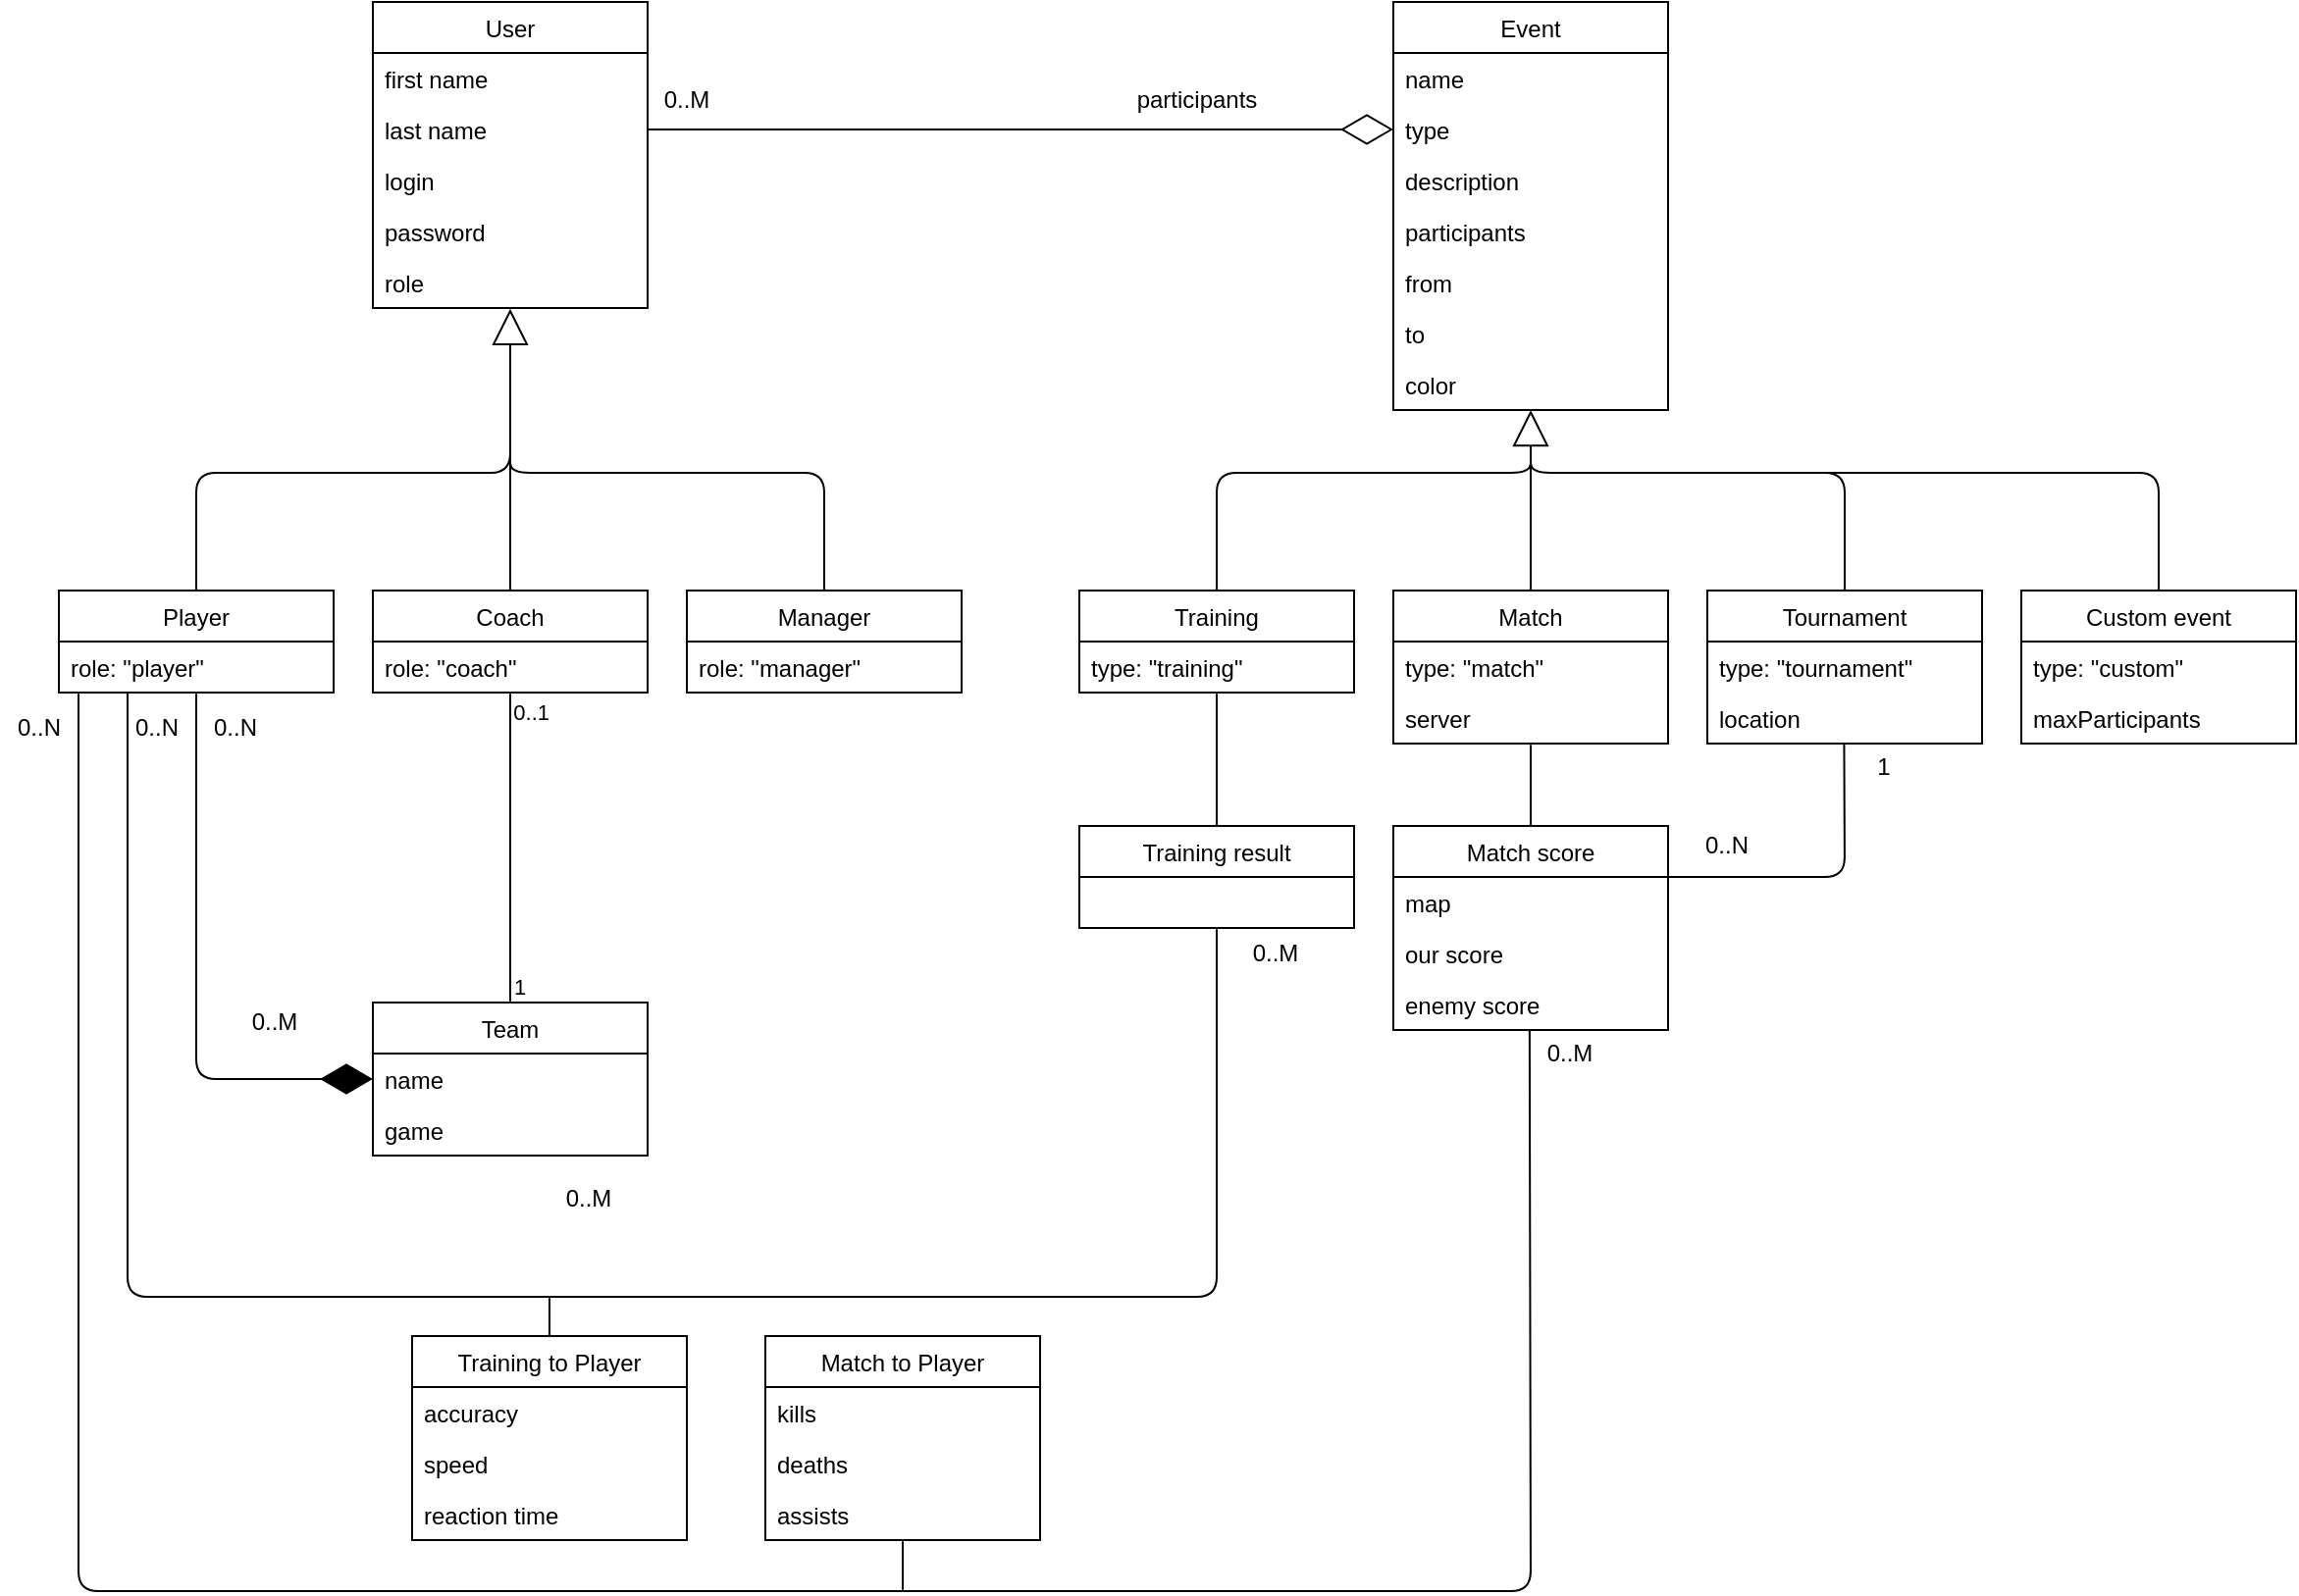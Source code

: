 <mxfile version="14.1.1" type="github">
  <diagram name="Page-1" id="9f46799a-70d6-7492-0946-bef42562c5a5">
    <mxGraphModel dx="1422" dy="1587" grid="1" gridSize="10" guides="1" tooltips="1" connect="1" arrows="1" fold="1" page="1" pageScale="1" pageWidth="1100" pageHeight="850" background="#ffffff" math="0" shadow="0">
      <root>
        <mxCell id="0" />
        <mxCell id="1" parent="0" />
        <mxCell id="-_pgTqp3qG2hkj3o-jc9-15" value="" style="endArrow=block;endSize=16;endFill=0;html=1;exitX=0.5;exitY=0;exitDx=0;exitDy=0;entryX=0.5;entryY=1.015;entryDx=0;entryDy=0;entryPerimeter=0;" parent="1" target="NWaXI-73P_ARyc7S3DBA-15" edge="1">
          <mxGeometry width="160" relative="1" as="geometry">
            <mxPoint x="110" y="250" as="sourcePoint" />
            <mxPoint x="270" y="210" as="targetPoint" />
            <Array as="points">
              <mxPoint x="110" y="190" />
              <mxPoint x="270" y="190" />
            </Array>
          </mxGeometry>
        </mxCell>
        <mxCell id="-_pgTqp3qG2hkj3o-jc9-16" value="" style="endArrow=none;html=1;exitX=0.5;exitY=0;exitDx=0;exitDy=0;" parent="1" edge="1">
          <mxGeometry width="50" height="50" relative="1" as="geometry">
            <mxPoint x="270" y="250" as="sourcePoint" />
            <mxPoint x="270" y="180" as="targetPoint" />
          </mxGeometry>
        </mxCell>
        <mxCell id="-_pgTqp3qG2hkj3o-jc9-17" value="" style="endArrow=none;html=1;exitX=0.5;exitY=0;exitDx=0;exitDy=0;" parent="1" edge="1">
          <mxGeometry width="50" height="50" relative="1" as="geometry">
            <mxPoint x="430" y="250" as="sourcePoint" />
            <mxPoint x="270" y="180" as="targetPoint" />
            <Array as="points">
              <mxPoint x="430" y="190" />
              <mxPoint x="270" y="190" />
            </Array>
          </mxGeometry>
        </mxCell>
        <mxCell id="-_pgTqp3qG2hkj3o-jc9-1" value="User" style="swimlane;fontStyle=0;childLayout=stackLayout;horizontal=1;startSize=26;fillColor=none;horizontalStack=0;resizeParent=1;resizeParentMax=0;resizeLast=0;collapsible=1;marginBottom=0;" parent="1" vertex="1">
          <mxGeometry x="200" y="-50" width="140" height="156" as="geometry">
            <mxRectangle x="200" y="30" width="90" height="26" as="alternateBounds" />
          </mxGeometry>
        </mxCell>
        <mxCell id="-_pgTqp3qG2hkj3o-jc9-6" value="first name" style="text;strokeColor=none;fillColor=none;align=left;verticalAlign=top;spacingLeft=4;spacingRight=4;overflow=hidden;rotatable=0;points=[[0,0.5],[1,0.5]];portConstraint=eastwest;" parent="-_pgTqp3qG2hkj3o-jc9-1" vertex="1">
          <mxGeometry y="26" width="140" height="26" as="geometry" />
        </mxCell>
        <mxCell id="ADOGvdhmfN3bZAimNRa--1" value="last name" style="text;strokeColor=none;fillColor=none;align=left;verticalAlign=top;spacingLeft=4;spacingRight=4;overflow=hidden;rotatable=0;points=[[0,0.5],[1,0.5]];portConstraint=eastwest;" parent="-_pgTqp3qG2hkj3o-jc9-1" vertex="1">
          <mxGeometry y="52" width="140" height="26" as="geometry" />
        </mxCell>
        <mxCell id="-_pgTqp3qG2hkj3o-jc9-7" value="login" style="text;strokeColor=none;fillColor=none;align=left;verticalAlign=top;spacingLeft=4;spacingRight=4;overflow=hidden;rotatable=0;points=[[0,0.5],[1,0.5]];portConstraint=eastwest;" parent="-_pgTqp3qG2hkj3o-jc9-1" vertex="1">
          <mxGeometry y="78" width="140" height="26" as="geometry" />
        </mxCell>
        <mxCell id="-_pgTqp3qG2hkj3o-jc9-8" value="password" style="text;strokeColor=none;fillColor=none;align=left;verticalAlign=top;spacingLeft=4;spacingRight=4;overflow=hidden;rotatable=0;points=[[0,0.5],[1,0.5]];portConstraint=eastwest;" parent="-_pgTqp3qG2hkj3o-jc9-1" vertex="1">
          <mxGeometry y="104" width="140" height="26" as="geometry" />
        </mxCell>
        <mxCell id="NWaXI-73P_ARyc7S3DBA-15" value="role" style="text;strokeColor=none;fillColor=none;align=left;verticalAlign=top;spacingLeft=4;spacingRight=4;overflow=hidden;rotatable=0;points=[[0,0.5],[1,0.5]];portConstraint=eastwest;" parent="-_pgTqp3qG2hkj3o-jc9-1" vertex="1">
          <mxGeometry y="130" width="140" height="26" as="geometry" />
        </mxCell>
        <mxCell id="-_pgTqp3qG2hkj3o-jc9-22" value="" style="endArrow=diamondThin;endFill=1;endSize=24;html=1;entryX=0;entryY=0.5;entryDx=0;entryDy=0;exitX=0.5;exitY=1;exitDx=0;exitDy=0;" parent="1" target="-_pgTqp3qG2hkj3o-jc9-18" edge="1">
          <mxGeometry width="160" relative="1" as="geometry">
            <mxPoint x="110" y="302" as="sourcePoint" />
            <mxPoint x="400" y="380" as="targetPoint" />
            <Array as="points">
              <mxPoint x="110" y="499" />
            </Array>
          </mxGeometry>
        </mxCell>
        <mxCell id="-_pgTqp3qG2hkj3o-jc9-23" value="0..M" style="text;html=1;strokeColor=none;fillColor=none;align=center;verticalAlign=middle;whiteSpace=wrap;rounded=0;" parent="1" vertex="1">
          <mxGeometry x="130" y="460" width="40" height="20" as="geometry" />
        </mxCell>
        <mxCell id="-_pgTqp3qG2hkj3o-jc9-24" value="0..N" style="text;html=1;strokeColor=none;fillColor=none;align=center;verticalAlign=middle;whiteSpace=wrap;rounded=0;" parent="1" vertex="1">
          <mxGeometry x="110" y="310" width="40" height="20" as="geometry" />
        </mxCell>
        <mxCell id="-_pgTqp3qG2hkj3o-jc9-25" value="" style="endArrow=none;html=1;edgeStyle=orthogonalEdgeStyle;entryX=0.5;entryY=1;entryDx=0;entryDy=0;exitX=0.5;exitY=0;exitDx=0;exitDy=0;" parent="1" source="-_pgTqp3qG2hkj3o-jc9-18" edge="1">
          <mxGeometry relative="1" as="geometry">
            <mxPoint x="350" y="410" as="sourcePoint" />
            <mxPoint x="270" y="302" as="targetPoint" />
            <Array as="points">
              <mxPoint x="270" y="440" />
              <mxPoint x="270" y="440" />
            </Array>
          </mxGeometry>
        </mxCell>
        <mxCell id="-_pgTqp3qG2hkj3o-jc9-26" value="1" style="edgeLabel;resizable=0;html=1;align=left;verticalAlign=bottom;" parent="-_pgTqp3qG2hkj3o-jc9-25" connectable="0" vertex="1">
          <mxGeometry x="-1" relative="1" as="geometry" />
        </mxCell>
        <mxCell id="-_pgTqp3qG2hkj3o-jc9-27" value="0..1" style="edgeLabel;resizable=0;html=1;align=right;verticalAlign=bottom;" parent="-_pgTqp3qG2hkj3o-jc9-25" connectable="0" vertex="1">
          <mxGeometry x="1" relative="1" as="geometry">
            <mxPoint x="20" y="18.03" as="offset" />
          </mxGeometry>
        </mxCell>
        <mxCell id="-_pgTqp3qG2hkj3o-jc9-28" value="Event" style="swimlane;fontStyle=0;childLayout=stackLayout;horizontal=1;startSize=26;fillColor=none;horizontalStack=0;resizeParent=1;resizeParentMax=0;resizeLast=0;collapsible=1;marginBottom=0;" parent="1" vertex="1">
          <mxGeometry x="720" y="-50" width="140" height="208" as="geometry" />
        </mxCell>
        <mxCell id="-_pgTqp3qG2hkj3o-jc9-29" value="name" style="text;strokeColor=none;fillColor=none;align=left;verticalAlign=top;spacingLeft=4;spacingRight=4;overflow=hidden;rotatable=0;points=[[0,0.5],[1,0.5]];portConstraint=eastwest;" parent="-_pgTqp3qG2hkj3o-jc9-28" vertex="1">
          <mxGeometry y="26" width="140" height="26" as="geometry" />
        </mxCell>
        <mxCell id="-_pgTqp3qG2hkj3o-jc9-30" value="type" style="text;strokeColor=none;fillColor=none;align=left;verticalAlign=top;spacingLeft=4;spacingRight=4;overflow=hidden;rotatable=0;points=[[0,0.5],[1,0.5]];portConstraint=eastwest;" parent="-_pgTqp3qG2hkj3o-jc9-28" vertex="1">
          <mxGeometry y="52" width="140" height="26" as="geometry" />
        </mxCell>
        <mxCell id="ADOGvdhmfN3bZAimNRa--16" value="description" style="text;strokeColor=none;fillColor=none;align=left;verticalAlign=top;spacingLeft=4;spacingRight=4;overflow=hidden;rotatable=0;points=[[0,0.5],[1,0.5]];portConstraint=eastwest;" parent="-_pgTqp3qG2hkj3o-jc9-28" vertex="1">
          <mxGeometry y="78" width="140" height="26" as="geometry" />
        </mxCell>
        <mxCell id="-_pgTqp3qG2hkj3o-jc9-31" value="participants" style="text;strokeColor=none;fillColor=none;align=left;verticalAlign=top;spacingLeft=4;spacingRight=4;overflow=hidden;rotatable=0;points=[[0,0.5],[1,0.5]];portConstraint=eastwest;" parent="-_pgTqp3qG2hkj3o-jc9-28" vertex="1">
          <mxGeometry y="104" width="140" height="26" as="geometry" />
        </mxCell>
        <mxCell id="NWaXI-73P_ARyc7S3DBA-1" value="from" style="text;strokeColor=none;fillColor=none;align=left;verticalAlign=top;spacingLeft=4;spacingRight=4;overflow=hidden;rotatable=0;points=[[0,0.5],[1,0.5]];portConstraint=eastwest;" parent="-_pgTqp3qG2hkj3o-jc9-28" vertex="1">
          <mxGeometry y="130" width="140" height="26" as="geometry" />
        </mxCell>
        <mxCell id="NWaXI-73P_ARyc7S3DBA-2" value="to" style="text;strokeColor=none;fillColor=none;align=left;verticalAlign=top;spacingLeft=4;spacingRight=4;overflow=hidden;rotatable=0;points=[[0,0.5],[1,0.5]];portConstraint=eastwest;" parent="-_pgTqp3qG2hkj3o-jc9-28" vertex="1">
          <mxGeometry y="156" width="140" height="26" as="geometry" />
        </mxCell>
        <mxCell id="NWaXI-73P_ARyc7S3DBA-3" value="color" style="text;strokeColor=none;fillColor=none;align=left;verticalAlign=top;spacingLeft=4;spacingRight=4;overflow=hidden;rotatable=0;points=[[0,0.5],[1,0.5]];portConstraint=eastwest;" parent="-_pgTqp3qG2hkj3o-jc9-28" vertex="1">
          <mxGeometry y="182" width="140" height="26" as="geometry" />
        </mxCell>
        <mxCell id="-_pgTqp3qG2hkj3o-jc9-37" value="" style="endArrow=block;endSize=16;endFill=0;html=1;exitX=0.5;exitY=0;exitDx=0;exitDy=0;entryX=0.5;entryY=1;entryDx=0;entryDy=0;" parent="1" target="-_pgTqp3qG2hkj3o-jc9-28" edge="1">
          <mxGeometry width="160" relative="1" as="geometry">
            <mxPoint x="790" y="250" as="sourcePoint" />
            <mxPoint x="890" y="450" as="targetPoint" />
          </mxGeometry>
        </mxCell>
        <mxCell id="-_pgTqp3qG2hkj3o-jc9-40" value="" style="endArrow=none;html=1;exitX=0.5;exitY=0;exitDx=0;exitDy=0;" parent="1" edge="1">
          <mxGeometry width="50" height="50" relative="1" as="geometry">
            <mxPoint x="950" y="250" as="sourcePoint" />
            <mxPoint x="790" y="180" as="targetPoint" />
            <Array as="points">
              <mxPoint x="950" y="190" />
              <mxPoint x="790" y="190" />
            </Array>
          </mxGeometry>
        </mxCell>
        <mxCell id="-_pgTqp3qG2hkj3o-jc9-43" value="" style="endArrow=none;html=1;exitX=0.5;exitY=0;exitDx=0;exitDy=0;" parent="1" edge="1">
          <mxGeometry width="50" height="50" relative="1" as="geometry">
            <mxPoint x="630" y="250" as="sourcePoint" />
            <mxPoint x="790" y="180" as="targetPoint" />
            <Array as="points">
              <mxPoint x="630" y="190" />
              <mxPoint x="790" y="190" />
            </Array>
          </mxGeometry>
        </mxCell>
        <mxCell id="-_pgTqp3qG2hkj3o-jc9-45" value="" style="endArrow=diamondThin;endFill=0;endSize=24;html=1;entryX=0;entryY=0.5;entryDx=0;entryDy=0;exitX=1;exitY=0.5;exitDx=0;exitDy=0;" parent="1" target="-_pgTqp3qG2hkj3o-jc9-30" edge="1">
          <mxGeometry width="160" relative="1" as="geometry">
            <mxPoint x="340" y="15" as="sourcePoint" />
            <mxPoint x="710" y="100" as="targetPoint" />
          </mxGeometry>
        </mxCell>
        <mxCell id="-_pgTqp3qG2hkj3o-jc9-49" value="0..M" style="text;html=1;strokeColor=none;fillColor=none;align=center;verticalAlign=middle;whiteSpace=wrap;rounded=0;" parent="1" vertex="1">
          <mxGeometry x="290" y="550" width="40" height="20" as="geometry" />
        </mxCell>
        <mxCell id="-_pgTqp3qG2hkj3o-jc9-52" value="" style="endArrow=none;html=1;exitX=0.5;exitY=0;exitDx=0;exitDy=0;" parent="1" edge="1">
          <mxGeometry width="50" height="50" relative="1" as="geometry">
            <mxPoint x="1110" y="250" as="sourcePoint" />
            <mxPoint x="940" y="190" as="targetPoint" />
            <Array as="points">
              <mxPoint x="1110" y="190" />
            </Array>
          </mxGeometry>
        </mxCell>
        <mxCell id="-_pgTqp3qG2hkj3o-jc9-53" value="Training result" style="swimlane;fontStyle=0;childLayout=stackLayout;horizontal=1;startSize=26;fillColor=none;horizontalStack=0;resizeParent=1;resizeParentMax=0;resizeLast=0;collapsible=1;marginBottom=0;" parent="1" vertex="1">
          <mxGeometry x="560" y="370" width="140" height="52" as="geometry" />
        </mxCell>
        <mxCell id="-_pgTqp3qG2hkj3o-jc9-57" value="" style="endArrow=none;html=1;entryX=0.5;entryY=1;entryDx=0;entryDy=0;exitX=0.5;exitY=0;exitDx=0;exitDy=0;" parent="1" source="-_pgTqp3qG2hkj3o-jc9-53" edge="1">
          <mxGeometry width="50" height="50" relative="1" as="geometry">
            <mxPoint x="790" y="510" as="sourcePoint" />
            <mxPoint x="630" y="302" as="targetPoint" />
          </mxGeometry>
        </mxCell>
        <mxCell id="-_pgTqp3qG2hkj3o-jc9-18" value="Team" style="swimlane;fontStyle=0;childLayout=stackLayout;horizontal=1;startSize=26;fillColor=none;horizontalStack=0;resizeParent=1;resizeParentMax=0;resizeLast=0;collapsible=1;marginBottom=0;" parent="1" vertex="1">
          <mxGeometry x="200" y="460" width="140" height="78" as="geometry" />
        </mxCell>
        <mxCell id="-_pgTqp3qG2hkj3o-jc9-19" value="name" style="text;strokeColor=none;fillColor=none;align=left;verticalAlign=top;spacingLeft=4;spacingRight=4;overflow=hidden;rotatable=0;points=[[0,0.5],[1,0.5]];portConstraint=eastwest;" parent="-_pgTqp3qG2hkj3o-jc9-18" vertex="1">
          <mxGeometry y="26" width="140" height="26" as="geometry" />
        </mxCell>
        <mxCell id="NWaXI-73P_ARyc7S3DBA-21" value="game" style="text;strokeColor=none;fillColor=none;align=left;verticalAlign=top;spacingLeft=4;spacingRight=4;overflow=hidden;rotatable=0;points=[[0,0.5],[1,0.5]];portConstraint=eastwest;" parent="-_pgTqp3qG2hkj3o-jc9-18" vertex="1">
          <mxGeometry y="52" width="140" height="26" as="geometry" />
        </mxCell>
        <mxCell id="-_pgTqp3qG2hkj3o-jc9-59" value="" style="endArrow=none;html=1;entryX=0.5;entryY=1;entryDx=0;entryDy=0;exitX=0.25;exitY=1;exitDx=0;exitDy=0;" parent="1" target="-_pgTqp3qG2hkj3o-jc9-53" edge="1">
          <mxGeometry width="50" height="50" relative="1" as="geometry">
            <mxPoint x="75" y="302" as="sourcePoint" />
            <mxPoint x="660" y="590" as="targetPoint" />
            <Array as="points">
              <mxPoint x="75" y="610" />
              <mxPoint x="630" y="610" />
            </Array>
          </mxGeometry>
        </mxCell>
        <mxCell id="-_pgTqp3qG2hkj3o-jc9-60" value="0..M" style="text;html=1;strokeColor=none;fillColor=none;align=center;verticalAlign=middle;whiteSpace=wrap;rounded=0;" parent="1" vertex="1">
          <mxGeometry x="640" y="425" width="40" height="20" as="geometry" />
        </mxCell>
        <mxCell id="-_pgTqp3qG2hkj3o-jc9-61" value="0..N" style="text;html=1;strokeColor=none;fillColor=none;align=center;verticalAlign=middle;whiteSpace=wrap;rounded=0;" parent="1" vertex="1">
          <mxGeometry x="70" y="310" width="40" height="20" as="geometry" />
        </mxCell>
        <mxCell id="-_pgTqp3qG2hkj3o-jc9-66" value="" style="endArrow=none;html=1;exitX=0.5;exitY=0;exitDx=0;exitDy=0;" parent="1" source="-_pgTqp3qG2hkj3o-jc9-62" edge="1">
          <mxGeometry width="50" height="50" relative="1" as="geometry">
            <mxPoint x="150" y="700" as="sourcePoint" />
            <mxPoint x="290" y="610" as="targetPoint" />
          </mxGeometry>
        </mxCell>
        <mxCell id="-_pgTqp3qG2hkj3o-jc9-69" value="0..M" style="text;html=1;strokeColor=none;fillColor=none;align=center;verticalAlign=middle;whiteSpace=wrap;rounded=0;" parent="1" vertex="1">
          <mxGeometry x="790" y="476" width="40" height="20" as="geometry" />
        </mxCell>
        <mxCell id="-_pgTqp3qG2hkj3o-jc9-70" value="" style="endArrow=none;html=1;exitX=0.5;exitY=0;exitDx=0;exitDy=0;entryX=0.5;entryY=1.022;entryDx=0;entryDy=0;entryPerimeter=0;" parent="1" target="ADOGvdhmfN3bZAimNRa--6" edge="1">
          <mxGeometry width="50" height="50" relative="1" as="geometry">
            <mxPoint x="790" y="370" as="sourcePoint" />
            <mxPoint x="820" y="350" as="targetPoint" />
          </mxGeometry>
        </mxCell>
        <mxCell id="-_pgTqp3qG2hkj3o-jc9-71" value="" style="endArrow=none;html=1;entryX=1;entryY=0.5;entryDx=0;entryDy=0;exitX=0.498;exitY=1.021;exitDx=0;exitDy=0;exitPerimeter=0;" parent="1" source="y9PZeG7ytamyU-XKeHPz-3" edge="1">
          <mxGeometry width="50" height="50" relative="1" as="geometry">
            <mxPoint x="950" y="302" as="sourcePoint" />
            <mxPoint x="860" y="396" as="targetPoint" />
            <Array as="points">
              <mxPoint x="950" y="396" />
            </Array>
          </mxGeometry>
        </mxCell>
        <mxCell id="-_pgTqp3qG2hkj3o-jc9-72" value="0..N" style="text;html=1;strokeColor=none;fillColor=none;align=center;verticalAlign=middle;whiteSpace=wrap;rounded=0;" parent="1" vertex="1">
          <mxGeometry x="870" y="370" width="40" height="20" as="geometry" />
        </mxCell>
        <mxCell id="-_pgTqp3qG2hkj3o-jc9-73" value="1" style="text;html=1;strokeColor=none;fillColor=none;align=center;verticalAlign=middle;whiteSpace=wrap;rounded=0;" parent="1" vertex="1">
          <mxGeometry x="950" y="330" width="40" height="20" as="geometry" />
        </mxCell>
        <mxCell id="-_pgTqp3qG2hkj3o-jc9-74" value="" style="endArrow=none;html=1;entryX=0.496;entryY=1.002;entryDx=0;entryDy=0;entryPerimeter=0;" parent="1" target="NWaXI-73P_ARyc7S3DBA-20" edge="1">
          <mxGeometry width="50" height="50" relative="1" as="geometry">
            <mxPoint x="50" y="302" as="sourcePoint" />
            <mxPoint x="790" y="422" as="targetPoint" />
            <Array as="points">
              <mxPoint x="50" y="760" />
              <mxPoint x="790" y="760" />
            </Array>
          </mxGeometry>
        </mxCell>
        <mxCell id="-_pgTqp3qG2hkj3o-jc9-75" value="0..N" style="text;html=1;strokeColor=none;fillColor=none;align=center;verticalAlign=middle;whiteSpace=wrap;rounded=0;" parent="1" vertex="1">
          <mxGeometry x="10" y="310" width="40" height="20" as="geometry" />
        </mxCell>
        <mxCell id="-_pgTqp3qG2hkj3o-jc9-62" value="Training to Player" style="swimlane;fontStyle=0;childLayout=stackLayout;horizontal=1;startSize=26;fillColor=none;horizontalStack=0;resizeParent=1;resizeParentMax=0;resizeLast=0;collapsible=1;marginBottom=0;" parent="1" vertex="1">
          <mxGeometry x="220" y="630" width="140" height="104" as="geometry" />
        </mxCell>
        <mxCell id="-_pgTqp3qG2hkj3o-jc9-63" value="accuracy" style="text;strokeColor=none;fillColor=none;align=left;verticalAlign=top;spacingLeft=4;spacingRight=4;overflow=hidden;rotatable=0;points=[[0,0.5],[1,0.5]];portConstraint=eastwest;" parent="-_pgTqp3qG2hkj3o-jc9-62" vertex="1">
          <mxGeometry y="26" width="140" height="26" as="geometry" />
        </mxCell>
        <mxCell id="NWaXI-73P_ARyc7S3DBA-16" value="speed" style="text;strokeColor=none;fillColor=none;align=left;verticalAlign=top;spacingLeft=4;spacingRight=4;overflow=hidden;rotatable=0;points=[[0,0.5],[1,0.5]];portConstraint=eastwest;" parent="-_pgTqp3qG2hkj3o-jc9-62" vertex="1">
          <mxGeometry y="52" width="140" height="26" as="geometry" />
        </mxCell>
        <mxCell id="-_pgTqp3qG2hkj3o-jc9-67" value="reaction time" style="text;strokeColor=none;fillColor=none;align=left;verticalAlign=top;spacingLeft=4;spacingRight=4;overflow=hidden;rotatable=0;points=[[0,0.5],[1,0.5]];portConstraint=eastwest;" parent="-_pgTqp3qG2hkj3o-jc9-62" vertex="1">
          <mxGeometry y="78" width="140" height="26" as="geometry" />
        </mxCell>
        <mxCell id="-_pgTqp3qG2hkj3o-jc9-76" value="Match to Player" style="swimlane;fontStyle=0;childLayout=stackLayout;horizontal=1;startSize=26;fillColor=none;horizontalStack=0;resizeParent=1;resizeParentMax=0;resizeLast=0;collapsible=1;marginBottom=0;" parent="1" vertex="1">
          <mxGeometry x="400" y="630" width="140" height="104" as="geometry" />
        </mxCell>
        <mxCell id="-_pgTqp3qG2hkj3o-jc9-77" value="kills" style="text;strokeColor=none;fillColor=none;align=left;verticalAlign=top;spacingLeft=4;spacingRight=4;overflow=hidden;rotatable=0;points=[[0,0.5],[1,0.5]];portConstraint=eastwest;" parent="-_pgTqp3qG2hkj3o-jc9-76" vertex="1">
          <mxGeometry y="26" width="140" height="26" as="geometry" />
        </mxCell>
        <mxCell id="-_pgTqp3qG2hkj3o-jc9-80" value="deaths" style="text;strokeColor=none;fillColor=none;align=left;verticalAlign=top;spacingLeft=4;spacingRight=4;overflow=hidden;rotatable=0;points=[[0,0.5],[1,0.5]];portConstraint=eastwest;" parent="-_pgTqp3qG2hkj3o-jc9-76" vertex="1">
          <mxGeometry y="52" width="140" height="26" as="geometry" />
        </mxCell>
        <mxCell id="-_pgTqp3qG2hkj3o-jc9-81" value="assists" style="text;strokeColor=none;fillColor=none;align=left;verticalAlign=top;spacingLeft=4;spacingRight=4;overflow=hidden;rotatable=0;points=[[0,0.5],[1,0.5]];portConstraint=eastwest;" parent="-_pgTqp3qG2hkj3o-jc9-76" vertex="1">
          <mxGeometry y="78" width="140" height="26" as="geometry" />
        </mxCell>
        <mxCell id="-_pgTqp3qG2hkj3o-jc9-79" value="" style="endArrow=none;html=1;entryX=0.5;entryY=1;entryDx=0;entryDy=0;" parent="1" target="-_pgTqp3qG2hkj3o-jc9-76" edge="1">
          <mxGeometry width="50" height="50" relative="1" as="geometry">
            <mxPoint x="470" y="760" as="sourcePoint" />
            <mxPoint x="490" y="750" as="targetPoint" />
          </mxGeometry>
        </mxCell>
        <mxCell id="-_pgTqp3qG2hkj3o-jc9-85" value="Custom event" style="swimlane;fontStyle=0;childLayout=stackLayout;horizontal=1;startSize=26;fillColor=none;horizontalStack=0;resizeParent=1;resizeParentMax=0;resizeLast=0;collapsible=1;marginBottom=0;" parent="1" vertex="1">
          <mxGeometry x="1040" y="250" width="140" height="78" as="geometry" />
        </mxCell>
        <mxCell id="-_pgTqp3qG2hkj3o-jc9-86" value="type: &quot;custom&quot;" style="text;strokeColor=none;fillColor=none;align=left;verticalAlign=top;spacingLeft=4;spacingRight=4;overflow=hidden;rotatable=0;points=[[0,0.5],[1,0.5]];portConstraint=eastwest;" parent="-_pgTqp3qG2hkj3o-jc9-85" vertex="1">
          <mxGeometry y="26" width="140" height="26" as="geometry" />
        </mxCell>
        <mxCell id="Aos0xwB8x2gIzNBSzXU1-1" value="maxParticipants" style="text;strokeColor=none;fillColor=none;align=left;verticalAlign=top;spacingLeft=4;spacingRight=4;overflow=hidden;rotatable=0;points=[[0,0.5],[1,0.5]];portConstraint=eastwest;" vertex="1" parent="-_pgTqp3qG2hkj3o-jc9-85">
          <mxGeometry y="52" width="140" height="26" as="geometry" />
        </mxCell>
        <mxCell id="NWaXI-73P_ARyc7S3DBA-5" value="Player" style="swimlane;fontStyle=0;childLayout=stackLayout;horizontal=1;startSize=26;fillColor=none;horizontalStack=0;resizeParent=1;resizeParentMax=0;resizeLast=0;collapsible=1;marginBottom=0;" parent="1" vertex="1">
          <mxGeometry x="40" y="250" width="140" height="52" as="geometry" />
        </mxCell>
        <mxCell id="NWaXI-73P_ARyc7S3DBA-6" value="role: &quot;player&quot;" style="text;strokeColor=none;fillColor=none;align=left;verticalAlign=top;spacingLeft=4;spacingRight=4;overflow=hidden;rotatable=0;points=[[0,0.5],[1,0.5]];portConstraint=eastwest;" parent="NWaXI-73P_ARyc7S3DBA-5" vertex="1">
          <mxGeometry y="26" width="140" height="26" as="geometry" />
        </mxCell>
        <mxCell id="NWaXI-73P_ARyc7S3DBA-9" value="Coach" style="swimlane;fontStyle=0;childLayout=stackLayout;horizontal=1;startSize=26;fillColor=none;horizontalStack=0;resizeParent=1;resizeParentMax=0;resizeLast=0;collapsible=1;marginBottom=0;" parent="1" vertex="1">
          <mxGeometry x="200" y="250" width="140" height="52" as="geometry" />
        </mxCell>
        <mxCell id="NWaXI-73P_ARyc7S3DBA-10" value="role: &quot;coach&quot;" style="text;strokeColor=none;fillColor=none;align=left;verticalAlign=top;spacingLeft=4;spacingRight=4;overflow=hidden;rotatable=0;points=[[0,0.5],[1,0.5]];portConstraint=eastwest;" parent="NWaXI-73P_ARyc7S3DBA-9" vertex="1">
          <mxGeometry y="26" width="140" height="26" as="geometry" />
        </mxCell>
        <mxCell id="NWaXI-73P_ARyc7S3DBA-11" value="Manager" style="swimlane;fontStyle=0;childLayout=stackLayout;horizontal=1;startSize=26;fillColor=none;horizontalStack=0;resizeParent=1;resizeParentMax=0;resizeLast=0;collapsible=1;marginBottom=0;" parent="1" vertex="1">
          <mxGeometry x="360" y="250" width="140" height="52" as="geometry" />
        </mxCell>
        <mxCell id="NWaXI-73P_ARyc7S3DBA-12" value="role: &quot;manager&quot;" style="text;strokeColor=none;fillColor=none;align=left;verticalAlign=top;spacingLeft=4;spacingRight=4;overflow=hidden;rotatable=0;points=[[0,0.5],[1,0.5]];portConstraint=eastwest;" parent="NWaXI-73P_ARyc7S3DBA-11" vertex="1">
          <mxGeometry y="26" width="140" height="26" as="geometry" />
        </mxCell>
        <mxCell id="NWaXI-73P_ARyc7S3DBA-17" value="Match score" style="swimlane;fontStyle=0;childLayout=stackLayout;horizontal=1;startSize=26;fillColor=none;horizontalStack=0;resizeParent=1;resizeParentMax=0;resizeLast=0;collapsible=1;marginBottom=0;" parent="1" vertex="1">
          <mxGeometry x="720" y="370" width="140" height="104" as="geometry" />
        </mxCell>
        <mxCell id="NWaXI-73P_ARyc7S3DBA-18" value="map" style="text;strokeColor=none;fillColor=none;align=left;verticalAlign=top;spacingLeft=4;spacingRight=4;overflow=hidden;rotatable=0;points=[[0,0.5],[1,0.5]];portConstraint=eastwest;" parent="NWaXI-73P_ARyc7S3DBA-17" vertex="1">
          <mxGeometry y="26" width="140" height="26" as="geometry" />
        </mxCell>
        <mxCell id="NWaXI-73P_ARyc7S3DBA-19" value="our score" style="text;strokeColor=none;fillColor=none;align=left;verticalAlign=top;spacingLeft=4;spacingRight=4;overflow=hidden;rotatable=0;points=[[0,0.5],[1,0.5]];portConstraint=eastwest;" parent="NWaXI-73P_ARyc7S3DBA-17" vertex="1">
          <mxGeometry y="52" width="140" height="26" as="geometry" />
        </mxCell>
        <mxCell id="NWaXI-73P_ARyc7S3DBA-20" value="enemy score" style="text;strokeColor=none;fillColor=none;align=left;verticalAlign=top;spacingLeft=4;spacingRight=4;overflow=hidden;rotatable=0;points=[[0,0.5],[1,0.5]];portConstraint=eastwest;" parent="NWaXI-73P_ARyc7S3DBA-17" vertex="1">
          <mxGeometry y="78" width="140" height="26" as="geometry" />
        </mxCell>
        <mxCell id="ADOGvdhmfN3bZAimNRa--2" value="Training" style="swimlane;fontStyle=0;childLayout=stackLayout;horizontal=1;startSize=26;fillColor=none;horizontalStack=0;resizeParent=1;resizeParentMax=0;resizeLast=0;collapsible=1;marginBottom=0;" parent="1" vertex="1">
          <mxGeometry x="560" y="250" width="140" height="52" as="geometry" />
        </mxCell>
        <mxCell id="ADOGvdhmfN3bZAimNRa--3" value="type: &quot;training&quot;" style="text;strokeColor=none;fillColor=none;align=left;verticalAlign=top;spacingLeft=4;spacingRight=4;overflow=hidden;rotatable=0;points=[[0,0.5],[1,0.5]];portConstraint=eastwest;" parent="ADOGvdhmfN3bZAimNRa--2" vertex="1">
          <mxGeometry y="26" width="140" height="26" as="geometry" />
        </mxCell>
        <mxCell id="ADOGvdhmfN3bZAimNRa--4" value="Match" style="swimlane;fontStyle=0;childLayout=stackLayout;horizontal=1;startSize=26;fillColor=none;horizontalStack=0;resizeParent=1;resizeParentMax=0;resizeLast=0;collapsible=1;marginBottom=0;" parent="1" vertex="1">
          <mxGeometry x="720" y="250" width="140" height="78" as="geometry" />
        </mxCell>
        <mxCell id="ADOGvdhmfN3bZAimNRa--5" value="type: &quot;match&quot;" style="text;strokeColor=none;fillColor=none;align=left;verticalAlign=top;spacingLeft=4;spacingRight=4;overflow=hidden;rotatable=0;points=[[0,0.5],[1,0.5]];portConstraint=eastwest;" parent="ADOGvdhmfN3bZAimNRa--4" vertex="1">
          <mxGeometry y="26" width="140" height="26" as="geometry" />
        </mxCell>
        <mxCell id="ADOGvdhmfN3bZAimNRa--6" value="server" style="text;strokeColor=none;fillColor=none;align=left;verticalAlign=top;spacingLeft=4;spacingRight=4;overflow=hidden;rotatable=0;points=[[0,0.5],[1,0.5]];portConstraint=eastwest;" parent="ADOGvdhmfN3bZAimNRa--4" vertex="1">
          <mxGeometry y="52" width="140" height="26" as="geometry" />
        </mxCell>
        <mxCell id="ADOGvdhmfN3bZAimNRa--18" value="0..M" style="text;html=1;strokeColor=none;fillColor=none;align=center;verticalAlign=middle;whiteSpace=wrap;rounded=0;" parent="1" vertex="1">
          <mxGeometry x="340" y="-10" width="40" height="20" as="geometry" />
        </mxCell>
        <mxCell id="ADOGvdhmfN3bZAimNRa--19" value="participants" style="text;html=1;strokeColor=none;fillColor=none;align=center;verticalAlign=middle;whiteSpace=wrap;rounded=0;" parent="1" vertex="1">
          <mxGeometry x="600" y="-10" width="40" height="20" as="geometry" />
        </mxCell>
        <mxCell id="y9PZeG7ytamyU-XKeHPz-1" value="Tournament" style="swimlane;fontStyle=0;childLayout=stackLayout;horizontal=1;startSize=26;fillColor=none;horizontalStack=0;resizeParent=1;resizeParentMax=0;resizeLast=0;collapsible=1;marginBottom=0;" parent="1" vertex="1">
          <mxGeometry x="880" y="250" width="140" height="78" as="geometry" />
        </mxCell>
        <mxCell id="y9PZeG7ytamyU-XKeHPz-2" value="type: &quot;tournament&quot;" style="text;strokeColor=none;fillColor=none;align=left;verticalAlign=top;spacingLeft=4;spacingRight=4;overflow=hidden;rotatable=0;points=[[0,0.5],[1,0.5]];portConstraint=eastwest;" parent="y9PZeG7ytamyU-XKeHPz-1" vertex="1">
          <mxGeometry y="26" width="140" height="26" as="geometry" />
        </mxCell>
        <mxCell id="y9PZeG7ytamyU-XKeHPz-3" value="location" style="text;strokeColor=none;fillColor=none;align=left;verticalAlign=top;spacingLeft=4;spacingRight=4;overflow=hidden;rotatable=0;points=[[0,0.5],[1,0.5]];portConstraint=eastwest;" parent="y9PZeG7ytamyU-XKeHPz-1" vertex="1">
          <mxGeometry y="52" width="140" height="26" as="geometry" />
        </mxCell>
      </root>
    </mxGraphModel>
  </diagram>
</mxfile>
